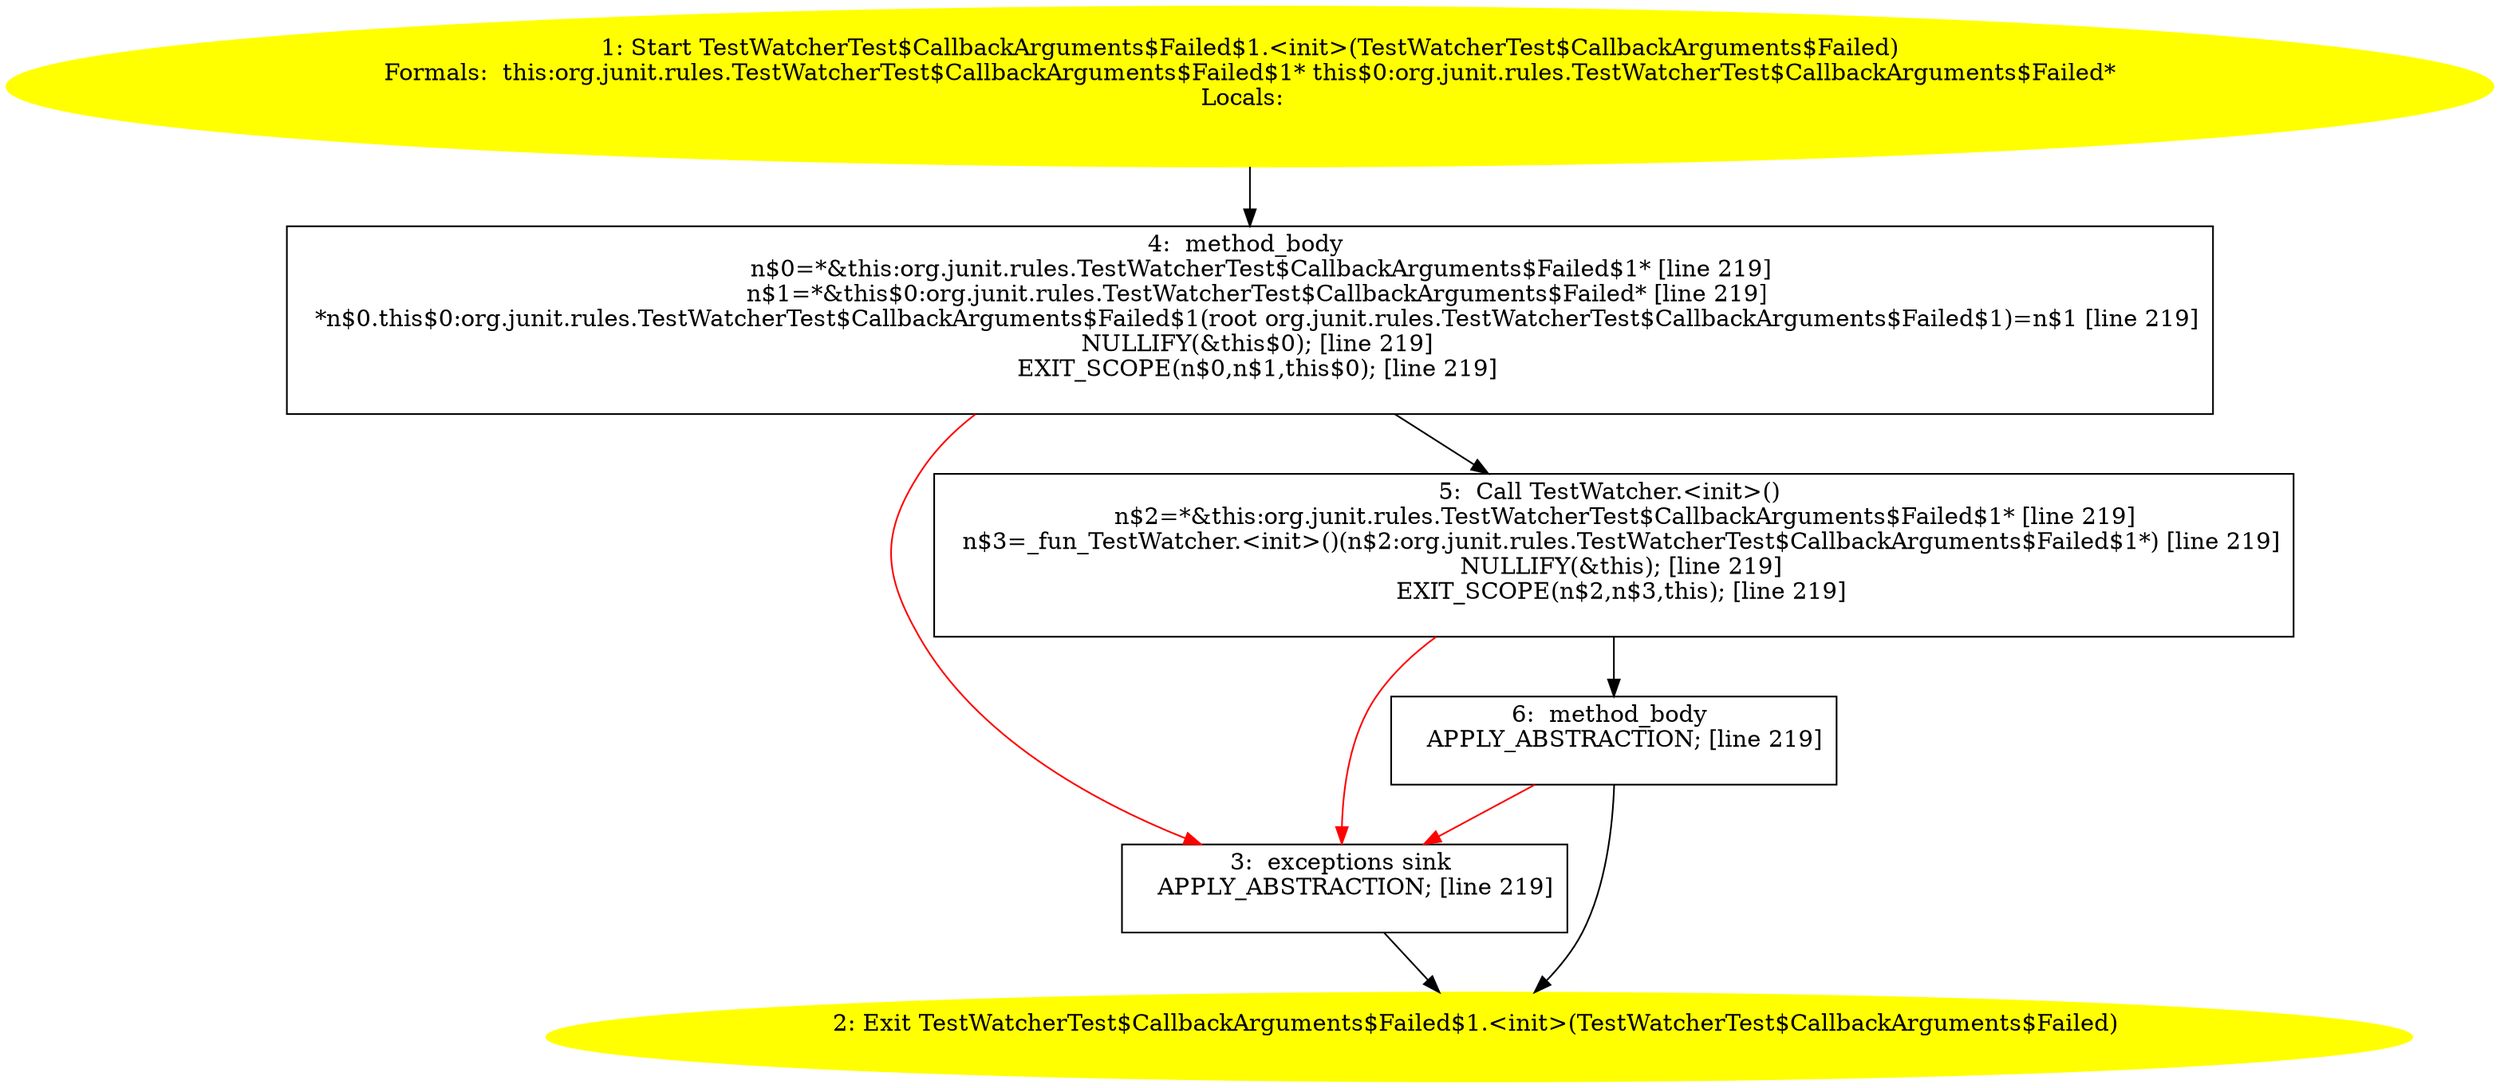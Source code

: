 /* @generated */
digraph cfg {
"org.junit.rules.TestWatcherTest$CallbackArguments$Failed$1.<init>(org.junit.rules.TestWatcherTest$Ca.37d7c1a491d966d0bef8e3de60c00846_1" [label="1: Start TestWatcherTest$CallbackArguments$Failed$1.<init>(TestWatcherTest$CallbackArguments$Failed)\nFormals:  this:org.junit.rules.TestWatcherTest$CallbackArguments$Failed$1* this$0:org.junit.rules.TestWatcherTest$CallbackArguments$Failed*\nLocals:  \n  " color=yellow style=filled]
	

	 "org.junit.rules.TestWatcherTest$CallbackArguments$Failed$1.<init>(org.junit.rules.TestWatcherTest$Ca.37d7c1a491d966d0bef8e3de60c00846_1" -> "org.junit.rules.TestWatcherTest$CallbackArguments$Failed$1.<init>(org.junit.rules.TestWatcherTest$Ca.37d7c1a491d966d0bef8e3de60c00846_4" ;
"org.junit.rules.TestWatcherTest$CallbackArguments$Failed$1.<init>(org.junit.rules.TestWatcherTest$Ca.37d7c1a491d966d0bef8e3de60c00846_2" [label="2: Exit TestWatcherTest$CallbackArguments$Failed$1.<init>(TestWatcherTest$CallbackArguments$Failed) \n  " color=yellow style=filled]
	

"org.junit.rules.TestWatcherTest$CallbackArguments$Failed$1.<init>(org.junit.rules.TestWatcherTest$Ca.37d7c1a491d966d0bef8e3de60c00846_3" [label="3:  exceptions sink \n   APPLY_ABSTRACTION; [line 219]\n " shape="box"]
	

	 "org.junit.rules.TestWatcherTest$CallbackArguments$Failed$1.<init>(org.junit.rules.TestWatcherTest$Ca.37d7c1a491d966d0bef8e3de60c00846_3" -> "org.junit.rules.TestWatcherTest$CallbackArguments$Failed$1.<init>(org.junit.rules.TestWatcherTest$Ca.37d7c1a491d966d0bef8e3de60c00846_2" ;
"org.junit.rules.TestWatcherTest$CallbackArguments$Failed$1.<init>(org.junit.rules.TestWatcherTest$Ca.37d7c1a491d966d0bef8e3de60c00846_4" [label="4:  method_body \n   n$0=*&this:org.junit.rules.TestWatcherTest$CallbackArguments$Failed$1* [line 219]\n  n$1=*&this$0:org.junit.rules.TestWatcherTest$CallbackArguments$Failed* [line 219]\n  *n$0.this$0:org.junit.rules.TestWatcherTest$CallbackArguments$Failed$1(root org.junit.rules.TestWatcherTest$CallbackArguments$Failed$1)=n$1 [line 219]\n  NULLIFY(&this$0); [line 219]\n  EXIT_SCOPE(n$0,n$1,this$0); [line 219]\n " shape="box"]
	

	 "org.junit.rules.TestWatcherTest$CallbackArguments$Failed$1.<init>(org.junit.rules.TestWatcherTest$Ca.37d7c1a491d966d0bef8e3de60c00846_4" -> "org.junit.rules.TestWatcherTest$CallbackArguments$Failed$1.<init>(org.junit.rules.TestWatcherTest$Ca.37d7c1a491d966d0bef8e3de60c00846_5" ;
	 "org.junit.rules.TestWatcherTest$CallbackArguments$Failed$1.<init>(org.junit.rules.TestWatcherTest$Ca.37d7c1a491d966d0bef8e3de60c00846_4" -> "org.junit.rules.TestWatcherTest$CallbackArguments$Failed$1.<init>(org.junit.rules.TestWatcherTest$Ca.37d7c1a491d966d0bef8e3de60c00846_3" [color="red" ];
"org.junit.rules.TestWatcherTest$CallbackArguments$Failed$1.<init>(org.junit.rules.TestWatcherTest$Ca.37d7c1a491d966d0bef8e3de60c00846_5" [label="5:  Call TestWatcher.<init>() \n   n$2=*&this:org.junit.rules.TestWatcherTest$CallbackArguments$Failed$1* [line 219]\n  n$3=_fun_TestWatcher.<init>()(n$2:org.junit.rules.TestWatcherTest$CallbackArguments$Failed$1*) [line 219]\n  NULLIFY(&this); [line 219]\n  EXIT_SCOPE(n$2,n$3,this); [line 219]\n " shape="box"]
	

	 "org.junit.rules.TestWatcherTest$CallbackArguments$Failed$1.<init>(org.junit.rules.TestWatcherTest$Ca.37d7c1a491d966d0bef8e3de60c00846_5" -> "org.junit.rules.TestWatcherTest$CallbackArguments$Failed$1.<init>(org.junit.rules.TestWatcherTest$Ca.37d7c1a491d966d0bef8e3de60c00846_6" ;
	 "org.junit.rules.TestWatcherTest$CallbackArguments$Failed$1.<init>(org.junit.rules.TestWatcherTest$Ca.37d7c1a491d966d0bef8e3de60c00846_5" -> "org.junit.rules.TestWatcherTest$CallbackArguments$Failed$1.<init>(org.junit.rules.TestWatcherTest$Ca.37d7c1a491d966d0bef8e3de60c00846_3" [color="red" ];
"org.junit.rules.TestWatcherTest$CallbackArguments$Failed$1.<init>(org.junit.rules.TestWatcherTest$Ca.37d7c1a491d966d0bef8e3de60c00846_6" [label="6:  method_body \n   APPLY_ABSTRACTION; [line 219]\n " shape="box"]
	

	 "org.junit.rules.TestWatcherTest$CallbackArguments$Failed$1.<init>(org.junit.rules.TestWatcherTest$Ca.37d7c1a491d966d0bef8e3de60c00846_6" -> "org.junit.rules.TestWatcherTest$CallbackArguments$Failed$1.<init>(org.junit.rules.TestWatcherTest$Ca.37d7c1a491d966d0bef8e3de60c00846_2" ;
	 "org.junit.rules.TestWatcherTest$CallbackArguments$Failed$1.<init>(org.junit.rules.TestWatcherTest$Ca.37d7c1a491d966d0bef8e3de60c00846_6" -> "org.junit.rules.TestWatcherTest$CallbackArguments$Failed$1.<init>(org.junit.rules.TestWatcherTest$Ca.37d7c1a491d966d0bef8e3de60c00846_3" [color="red" ];
}
